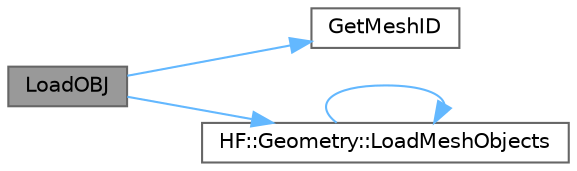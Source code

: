 digraph "LoadOBJ"
{
 // LATEX_PDF_SIZE
  bgcolor="transparent";
  edge [fontname=Helvetica,fontsize=10,labelfontname=Helvetica,labelfontsize=10];
  node [fontname=Helvetica,fontsize=10,shape=box,height=0.2,width=0.4];
  rankdir="LR";
  Node1 [label="LoadOBJ",height=0.2,width=0.4,color="gray40", fillcolor="grey60", style="filled", fontcolor="black",tooltip="Load an obj from the given path then rotate it by x,y, and z."];
  Node1 -> Node2 [color="steelblue1",style="solid"];
  Node2 [label="GetMeshID",height=0.2,width=0.4,color="grey40", fillcolor="white", style="filled",URL="$a00455.html#gaa07792b399e76e6101388bb6bbb96047",tooltip="Get the ID of a mesh."];
  Node1 -> Node3 [color="steelblue1",style="solid"];
  Node3 [label="HF::Geometry::LoadMeshObjects",height=0.2,width=0.4,color="grey40", fillcolor="white", style="filled",URL="$a00469.html#a06c0c11adb62f8b204e42f75ac1990ac",tooltip="Create MeshInfo instances from the OBJ at path."];
  Node3 -> Node3 [color="steelblue1",style="solid"];
}
